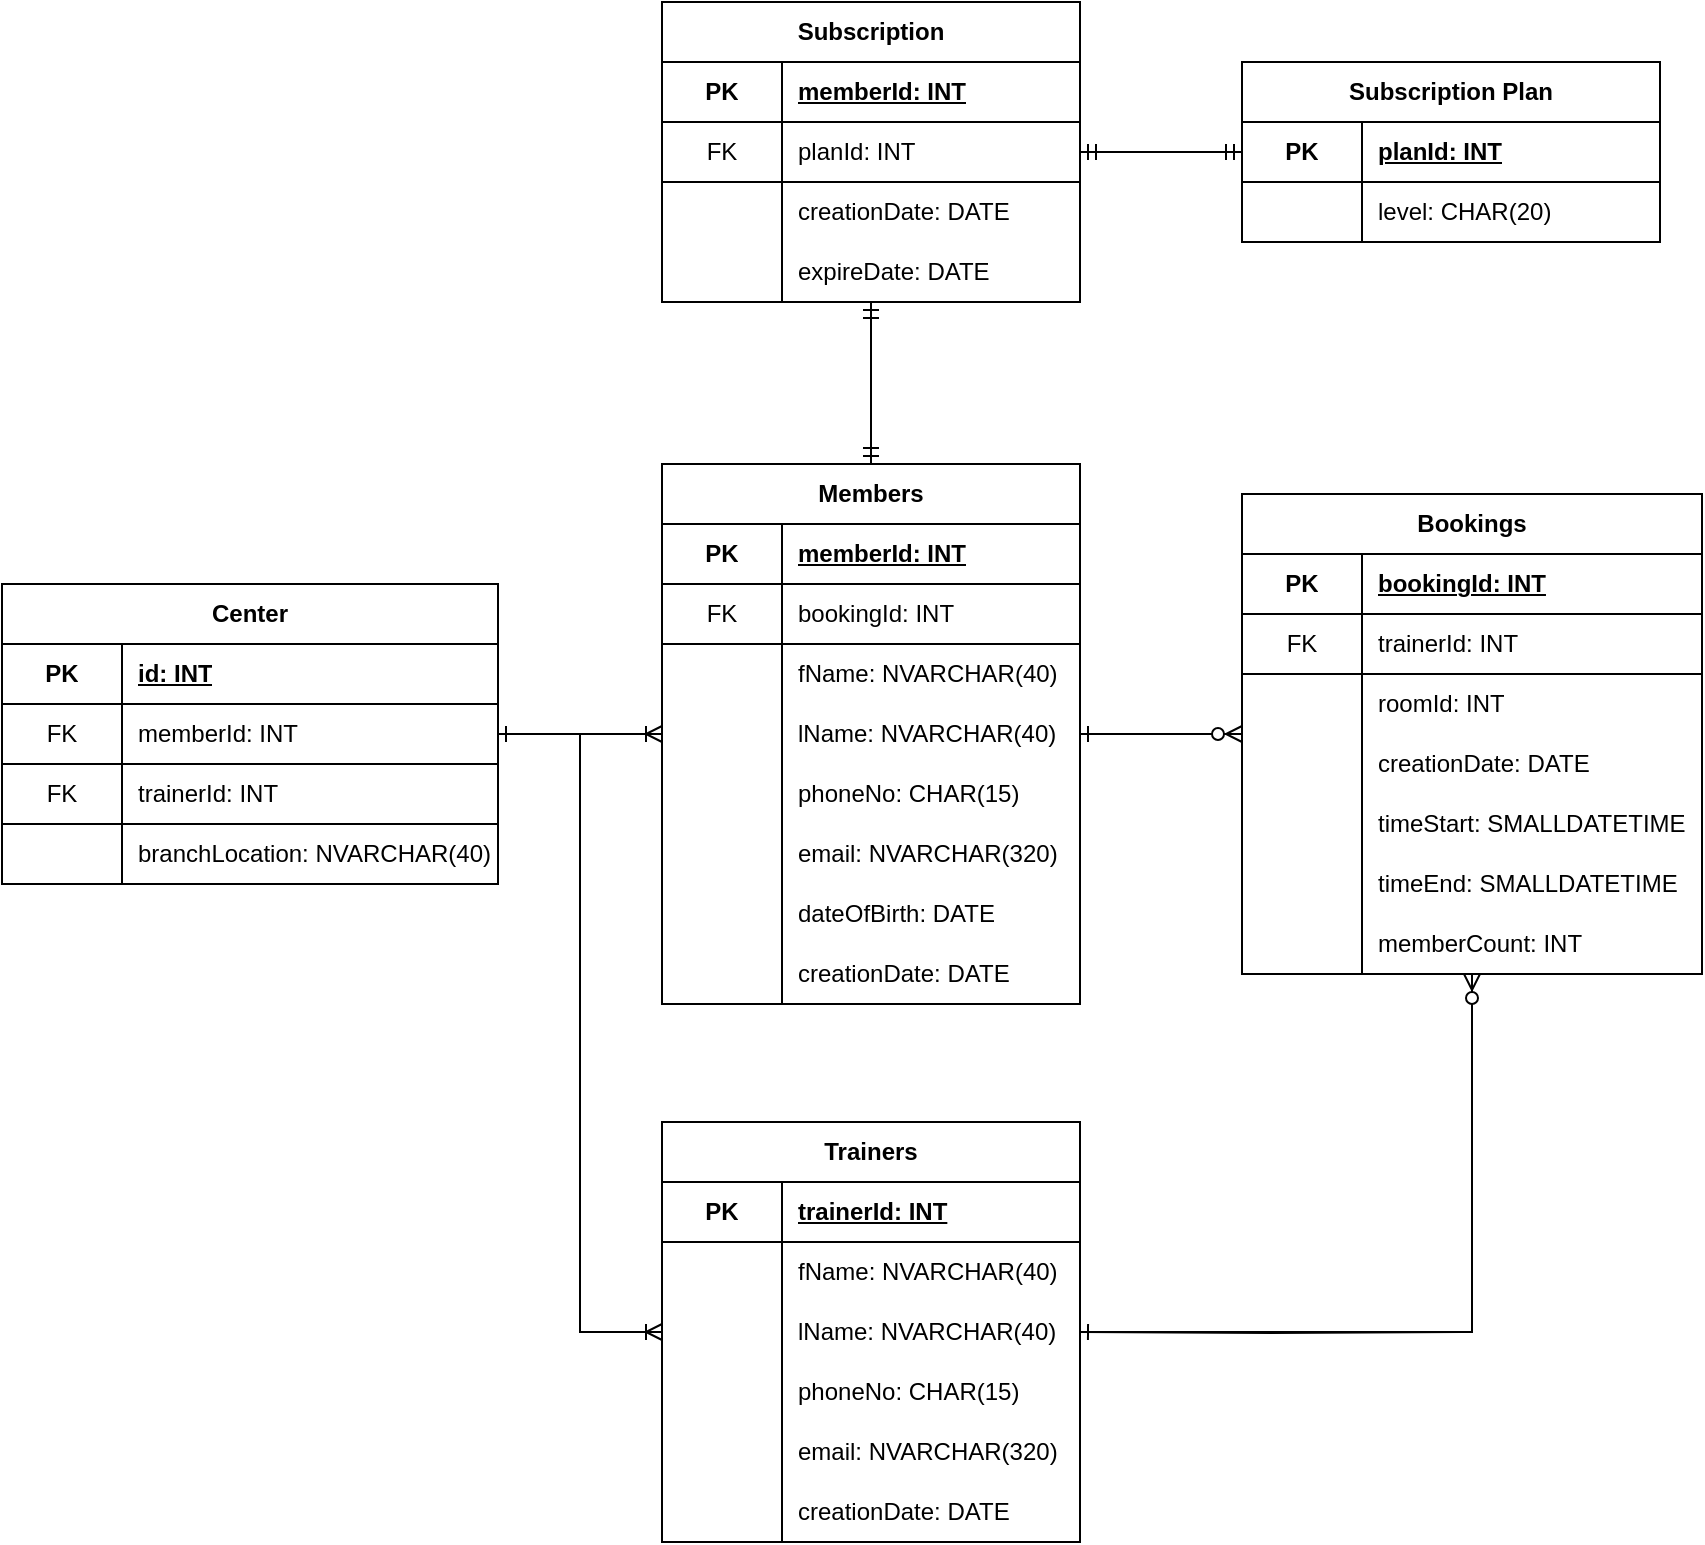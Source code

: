 <mxfile version="24.7.16">
  <diagram name="Page-1" id="cZtDnmybz4DejFGp7mq9">
    <mxGraphModel grid="1" page="1" gridSize="10" guides="1" tooltips="1" connect="1" arrows="1" fold="1" pageScale="1" pageWidth="850" pageHeight="1100" math="0" shadow="0">
      <root>
        <mxCell id="0" />
        <mxCell id="1" parent="0" />
        <mxCell id="uPj4LnARLRsIXgtUxAWc-1" value="Members" style="shape=table;startSize=30;container=1;collapsible=1;childLayout=tableLayout;fixedRows=1;rowLines=0;fontStyle=1;align=center;resizeLast=1;html=1;whiteSpace=wrap;" vertex="1" parent="1">
          <mxGeometry x="370" y="371" width="209" height="270" as="geometry" />
        </mxCell>
        <mxCell id="uPj4LnARLRsIXgtUxAWc-5" value="" style="shape=tableRow;horizontal=0;startSize=0;swimlaneHead=0;swimlaneBody=0;fillColor=none;collapsible=0;dropTarget=0;points=[[0,0.5],[1,0.5]];portConstraint=eastwest;top=0;left=0;right=0;bottom=1;html=1;" vertex="1" parent="uPj4LnARLRsIXgtUxAWc-1">
          <mxGeometry y="30" width="209" height="30" as="geometry" />
        </mxCell>
        <mxCell id="uPj4LnARLRsIXgtUxAWc-6" value="PK" style="shape=partialRectangle;connectable=0;fillColor=none;top=0;left=0;bottom=0;right=0;fontStyle=1;overflow=hidden;html=1;whiteSpace=wrap;" vertex="1" parent="uPj4LnARLRsIXgtUxAWc-5">
          <mxGeometry width="60" height="30" as="geometry">
            <mxRectangle width="60" height="30" as="alternateBounds" />
          </mxGeometry>
        </mxCell>
        <mxCell id="uPj4LnARLRsIXgtUxAWc-7" value="memberId: INT" style="shape=partialRectangle;connectable=0;fillColor=none;top=0;left=0;bottom=0;right=0;align=left;spacingLeft=6;fontStyle=5;overflow=hidden;html=1;whiteSpace=wrap;" vertex="1" parent="uPj4LnARLRsIXgtUxAWc-5">
          <mxGeometry x="60" width="149" height="30" as="geometry">
            <mxRectangle width="149" height="30" as="alternateBounds" />
          </mxGeometry>
        </mxCell>
        <mxCell id="0qfIr_ebQrdZO7ob4R2L-76" style="shape=tableRow;horizontal=0;startSize=0;swimlaneHead=0;swimlaneBody=0;fillColor=none;collapsible=0;dropTarget=0;points=[[0,0.5],[1,0.5]];portConstraint=eastwest;top=0;left=0;right=0;bottom=1;html=1;" vertex="1" parent="uPj4LnARLRsIXgtUxAWc-1">
          <mxGeometry y="60" width="209" height="30" as="geometry" />
        </mxCell>
        <mxCell id="0qfIr_ebQrdZO7ob4R2L-77" value="FK" style="shape=partialRectangle;connectable=0;fillColor=none;top=0;left=0;bottom=0;right=0;fontStyle=0;overflow=hidden;html=1;whiteSpace=wrap;" vertex="1" parent="0qfIr_ebQrdZO7ob4R2L-76">
          <mxGeometry width="60" height="30" as="geometry">
            <mxRectangle width="60" height="30" as="alternateBounds" />
          </mxGeometry>
        </mxCell>
        <mxCell id="0qfIr_ebQrdZO7ob4R2L-78" value="bookingId: INT" style="shape=partialRectangle;connectable=0;fillColor=none;top=0;left=0;bottom=0;right=0;align=left;spacingLeft=6;fontStyle=0;overflow=hidden;html=1;whiteSpace=wrap;" vertex="1" parent="0qfIr_ebQrdZO7ob4R2L-76">
          <mxGeometry x="60" width="149" height="30" as="geometry">
            <mxRectangle width="149" height="30" as="alternateBounds" />
          </mxGeometry>
        </mxCell>
        <mxCell id="uPj4LnARLRsIXgtUxAWc-8" value="" style="shape=tableRow;horizontal=0;startSize=0;swimlaneHead=0;swimlaneBody=0;fillColor=none;collapsible=0;dropTarget=0;points=[[0,0.5],[1,0.5]];portConstraint=eastwest;top=0;left=0;right=0;bottom=0;html=1;" vertex="1" parent="uPj4LnARLRsIXgtUxAWc-1">
          <mxGeometry y="90" width="209" height="30" as="geometry" />
        </mxCell>
        <mxCell id="uPj4LnARLRsIXgtUxAWc-9" value="" style="shape=partialRectangle;connectable=0;fillColor=none;top=0;left=0;bottom=0;right=0;editable=1;overflow=hidden;html=1;whiteSpace=wrap;" vertex="1" parent="uPj4LnARLRsIXgtUxAWc-8">
          <mxGeometry width="60" height="30" as="geometry">
            <mxRectangle width="60" height="30" as="alternateBounds" />
          </mxGeometry>
        </mxCell>
        <mxCell id="uPj4LnARLRsIXgtUxAWc-10" value="fName: NVARCHAR(40)" style="shape=partialRectangle;connectable=0;fillColor=none;top=0;left=0;bottom=0;right=0;align=left;spacingLeft=6;overflow=hidden;html=1;whiteSpace=wrap;" vertex="1" parent="uPj4LnARLRsIXgtUxAWc-8">
          <mxGeometry x="60" width="149" height="30" as="geometry">
            <mxRectangle width="149" height="30" as="alternateBounds" />
          </mxGeometry>
        </mxCell>
        <mxCell id="uPj4LnARLRsIXgtUxAWc-11" value="" style="shape=tableRow;horizontal=0;startSize=0;swimlaneHead=0;swimlaneBody=0;fillColor=none;collapsible=0;dropTarget=0;points=[[0,0.5],[1,0.5]];portConstraint=eastwest;top=0;left=0;right=0;bottom=0;html=1;" vertex="1" parent="uPj4LnARLRsIXgtUxAWc-1">
          <mxGeometry y="120" width="209" height="30" as="geometry" />
        </mxCell>
        <mxCell id="uPj4LnARLRsIXgtUxAWc-12" value="" style="shape=partialRectangle;connectable=0;fillColor=none;top=0;left=0;bottom=0;right=0;editable=1;overflow=hidden;html=1;whiteSpace=wrap;" vertex="1" parent="uPj4LnARLRsIXgtUxAWc-11">
          <mxGeometry width="60" height="30" as="geometry">
            <mxRectangle width="60" height="30" as="alternateBounds" />
          </mxGeometry>
        </mxCell>
        <mxCell id="uPj4LnARLRsIXgtUxAWc-13" value="lName: NVARCHAR(40)" style="shape=partialRectangle;connectable=0;fillColor=none;top=0;left=0;bottom=0;right=0;align=left;spacingLeft=6;overflow=hidden;html=1;whiteSpace=wrap;" vertex="1" parent="uPj4LnARLRsIXgtUxAWc-11">
          <mxGeometry x="60" width="149" height="30" as="geometry">
            <mxRectangle width="149" height="30" as="alternateBounds" />
          </mxGeometry>
        </mxCell>
        <mxCell id="uPj4LnARLRsIXgtUxAWc-23" style="shape=tableRow;horizontal=0;startSize=0;swimlaneHead=0;swimlaneBody=0;fillColor=none;collapsible=0;dropTarget=0;points=[[0,0.5],[1,0.5]];portConstraint=eastwest;top=0;left=0;right=0;bottom=0;html=1;" vertex="1" parent="uPj4LnARLRsIXgtUxAWc-1">
          <mxGeometry y="150" width="209" height="30" as="geometry" />
        </mxCell>
        <mxCell id="uPj4LnARLRsIXgtUxAWc-24" style="shape=partialRectangle;connectable=0;fillColor=none;top=0;left=0;bottom=0;right=0;editable=1;overflow=hidden;html=1;whiteSpace=wrap;" vertex="1" parent="uPj4LnARLRsIXgtUxAWc-23">
          <mxGeometry width="60" height="30" as="geometry">
            <mxRectangle width="60" height="30" as="alternateBounds" />
          </mxGeometry>
        </mxCell>
        <mxCell id="uPj4LnARLRsIXgtUxAWc-25" value="phoneNo: CHAR(15)" style="shape=partialRectangle;connectable=0;fillColor=none;top=0;left=0;bottom=0;right=0;align=left;spacingLeft=6;overflow=hidden;html=1;whiteSpace=wrap;" vertex="1" parent="uPj4LnARLRsIXgtUxAWc-23">
          <mxGeometry x="60" width="149" height="30" as="geometry">
            <mxRectangle width="149" height="30" as="alternateBounds" />
          </mxGeometry>
        </mxCell>
        <mxCell id="uPj4LnARLRsIXgtUxAWc-20" style="shape=tableRow;horizontal=0;startSize=0;swimlaneHead=0;swimlaneBody=0;fillColor=none;collapsible=0;dropTarget=0;points=[[0,0.5],[1,0.5]];portConstraint=eastwest;top=0;left=0;right=0;bottom=0;html=1;" vertex="1" parent="uPj4LnARLRsIXgtUxAWc-1">
          <mxGeometry y="180" width="209" height="30" as="geometry" />
        </mxCell>
        <mxCell id="uPj4LnARLRsIXgtUxAWc-21" style="shape=partialRectangle;connectable=0;fillColor=none;top=0;left=0;bottom=0;right=0;editable=1;overflow=hidden;html=1;whiteSpace=wrap;" vertex="1" parent="uPj4LnARLRsIXgtUxAWc-20">
          <mxGeometry width="60" height="30" as="geometry">
            <mxRectangle width="60" height="30" as="alternateBounds" />
          </mxGeometry>
        </mxCell>
        <mxCell id="uPj4LnARLRsIXgtUxAWc-22" value="email: NVARCHAR(320)" style="shape=partialRectangle;connectable=0;fillColor=none;top=0;left=0;bottom=0;right=0;align=left;spacingLeft=6;overflow=hidden;html=1;whiteSpace=wrap;" vertex="1" parent="uPj4LnARLRsIXgtUxAWc-20">
          <mxGeometry x="60" width="149" height="30" as="geometry">
            <mxRectangle width="149" height="30" as="alternateBounds" />
          </mxGeometry>
        </mxCell>
        <mxCell id="uPj4LnARLRsIXgtUxAWc-17" style="shape=tableRow;horizontal=0;startSize=0;swimlaneHead=0;swimlaneBody=0;fillColor=none;collapsible=0;dropTarget=0;points=[[0,0.5],[1,0.5]];portConstraint=eastwest;top=0;left=0;right=0;bottom=0;html=1;" vertex="1" parent="uPj4LnARLRsIXgtUxAWc-1">
          <mxGeometry y="210" width="209" height="30" as="geometry" />
        </mxCell>
        <mxCell id="uPj4LnARLRsIXgtUxAWc-18" style="shape=partialRectangle;connectable=0;fillColor=none;top=0;left=0;bottom=0;right=0;editable=1;overflow=hidden;html=1;whiteSpace=wrap;" vertex="1" parent="uPj4LnARLRsIXgtUxAWc-17">
          <mxGeometry width="60" height="30" as="geometry">
            <mxRectangle width="60" height="30" as="alternateBounds" />
          </mxGeometry>
        </mxCell>
        <mxCell id="uPj4LnARLRsIXgtUxAWc-19" value="dateOfBirth: DATE" style="shape=partialRectangle;connectable=0;fillColor=none;top=0;left=0;bottom=0;right=0;align=left;spacingLeft=6;overflow=hidden;html=1;whiteSpace=wrap;" vertex="1" parent="uPj4LnARLRsIXgtUxAWc-17">
          <mxGeometry x="60" width="149" height="30" as="geometry">
            <mxRectangle width="149" height="30" as="alternateBounds" />
          </mxGeometry>
        </mxCell>
        <mxCell id="uPj4LnARLRsIXgtUxAWc-14" style="shape=tableRow;horizontal=0;startSize=0;swimlaneHead=0;swimlaneBody=0;fillColor=none;collapsible=0;dropTarget=0;points=[[0,0.5],[1,0.5]];portConstraint=eastwest;top=0;left=0;right=0;bottom=0;html=1;" vertex="1" parent="uPj4LnARLRsIXgtUxAWc-1">
          <mxGeometry y="240" width="209" height="30" as="geometry" />
        </mxCell>
        <mxCell id="uPj4LnARLRsIXgtUxAWc-15" style="shape=partialRectangle;connectable=0;fillColor=none;top=0;left=0;bottom=0;right=0;editable=1;overflow=hidden;html=1;whiteSpace=wrap;" vertex="1" parent="uPj4LnARLRsIXgtUxAWc-14">
          <mxGeometry width="60" height="30" as="geometry">
            <mxRectangle width="60" height="30" as="alternateBounds" />
          </mxGeometry>
        </mxCell>
        <mxCell id="uPj4LnARLRsIXgtUxAWc-16" value="creationDate: DATE" style="shape=partialRectangle;connectable=0;fillColor=none;top=0;left=0;bottom=0;right=0;align=left;spacingLeft=6;overflow=hidden;html=1;whiteSpace=wrap;" vertex="1" parent="uPj4LnARLRsIXgtUxAWc-14">
          <mxGeometry x="60" width="149" height="30" as="geometry">
            <mxRectangle width="149" height="30" as="alternateBounds" />
          </mxGeometry>
        </mxCell>
        <mxCell id="uPj4LnARLRsIXgtUxAWc-26" value="Center" style="shape=table;startSize=30;container=1;collapsible=1;childLayout=tableLayout;fixedRows=1;rowLines=0;fontStyle=1;align=center;resizeLast=1;html=1;whiteSpace=wrap;" vertex="1" parent="1">
          <mxGeometry x="40" y="431" width="248" height="150" as="geometry" />
        </mxCell>
        <mxCell id="uPj4LnARLRsIXgtUxAWc-27" value="" style="shape=tableRow;horizontal=0;startSize=0;swimlaneHead=0;swimlaneBody=0;fillColor=none;collapsible=0;dropTarget=0;points=[[0,0.5],[1,0.5]];portConstraint=eastwest;top=0;left=0;right=0;bottom=1;html=1;" vertex="1" parent="uPj4LnARLRsIXgtUxAWc-26">
          <mxGeometry y="30" width="248" height="30" as="geometry" />
        </mxCell>
        <mxCell id="uPj4LnARLRsIXgtUxAWc-28" value="PK" style="shape=partialRectangle;connectable=0;fillColor=none;top=0;left=0;bottom=0;right=0;fontStyle=1;overflow=hidden;html=1;whiteSpace=wrap;" vertex="1" parent="uPj4LnARLRsIXgtUxAWc-27">
          <mxGeometry width="60" height="30" as="geometry">
            <mxRectangle width="60" height="30" as="alternateBounds" />
          </mxGeometry>
        </mxCell>
        <mxCell id="uPj4LnARLRsIXgtUxAWc-29" value="id: INT" style="shape=partialRectangle;connectable=0;fillColor=none;top=0;left=0;bottom=0;right=0;align=left;spacingLeft=6;fontStyle=5;overflow=hidden;html=1;whiteSpace=wrap;" vertex="1" parent="uPj4LnARLRsIXgtUxAWc-27">
          <mxGeometry x="60" width="188" height="30" as="geometry">
            <mxRectangle width="188" height="30" as="alternateBounds" />
          </mxGeometry>
        </mxCell>
        <mxCell id="0qfIr_ebQrdZO7ob4R2L-73" style="shape=tableRow;horizontal=0;startSize=0;swimlaneHead=0;swimlaneBody=0;fillColor=none;collapsible=0;dropTarget=0;points=[[0,0.5],[1,0.5]];portConstraint=eastwest;top=0;left=0;right=0;bottom=1;html=1;" vertex="1" parent="uPj4LnARLRsIXgtUxAWc-26">
          <mxGeometry y="60" width="248" height="30" as="geometry" />
        </mxCell>
        <mxCell id="0qfIr_ebQrdZO7ob4R2L-74" value="FK" style="shape=partialRectangle;connectable=0;fillColor=none;top=0;left=0;bottom=0;right=0;fontStyle=0;overflow=hidden;html=1;whiteSpace=wrap;" vertex="1" parent="0qfIr_ebQrdZO7ob4R2L-73">
          <mxGeometry width="60" height="30" as="geometry">
            <mxRectangle width="60" height="30" as="alternateBounds" />
          </mxGeometry>
        </mxCell>
        <mxCell id="0qfIr_ebQrdZO7ob4R2L-75" value="memberId: INT" style="shape=partialRectangle;connectable=0;fillColor=none;top=0;left=0;bottom=0;right=0;align=left;spacingLeft=6;fontStyle=0;overflow=hidden;html=1;whiteSpace=wrap;" vertex="1" parent="0qfIr_ebQrdZO7ob4R2L-73">
          <mxGeometry x="60" width="188" height="30" as="geometry">
            <mxRectangle width="188" height="30" as="alternateBounds" />
          </mxGeometry>
        </mxCell>
        <mxCell id="0qfIr_ebQrdZO7ob4R2L-105" style="shape=tableRow;horizontal=0;startSize=0;swimlaneHead=0;swimlaneBody=0;fillColor=none;collapsible=0;dropTarget=0;points=[[0,0.5],[1,0.5]];portConstraint=eastwest;top=0;left=0;right=0;bottom=1;html=1;" vertex="1" parent="uPj4LnARLRsIXgtUxAWc-26">
          <mxGeometry y="90" width="248" height="30" as="geometry" />
        </mxCell>
        <mxCell id="0qfIr_ebQrdZO7ob4R2L-106" value="FK" style="shape=partialRectangle;connectable=0;fillColor=none;top=0;left=0;bottom=0;right=0;fontStyle=0;overflow=hidden;html=1;whiteSpace=wrap;" vertex="1" parent="0qfIr_ebQrdZO7ob4R2L-105">
          <mxGeometry width="60" height="30" as="geometry">
            <mxRectangle width="60" height="30" as="alternateBounds" />
          </mxGeometry>
        </mxCell>
        <mxCell id="0qfIr_ebQrdZO7ob4R2L-107" value="trainerId: INT" style="shape=partialRectangle;connectable=0;fillColor=none;top=0;left=0;bottom=0;right=0;align=left;spacingLeft=6;fontStyle=0;overflow=hidden;html=1;whiteSpace=wrap;" vertex="1" parent="0qfIr_ebQrdZO7ob4R2L-105">
          <mxGeometry x="60" width="188" height="30" as="geometry">
            <mxRectangle width="188" height="30" as="alternateBounds" />
          </mxGeometry>
        </mxCell>
        <mxCell id="uPj4LnARLRsIXgtUxAWc-36" style="shape=tableRow;horizontal=0;startSize=0;swimlaneHead=0;swimlaneBody=0;fillColor=none;collapsible=0;dropTarget=0;points=[[0,0.5],[1,0.5]];portConstraint=eastwest;top=0;left=0;right=0;bottom=0;html=1;" vertex="1" parent="uPj4LnARLRsIXgtUxAWc-26">
          <mxGeometry y="120" width="248" height="30" as="geometry" />
        </mxCell>
        <mxCell id="uPj4LnARLRsIXgtUxAWc-37" style="shape=partialRectangle;connectable=0;fillColor=none;top=0;left=0;bottom=0;right=0;editable=1;overflow=hidden;html=1;whiteSpace=wrap;" vertex="1" parent="uPj4LnARLRsIXgtUxAWc-36">
          <mxGeometry width="60" height="30" as="geometry">
            <mxRectangle width="60" height="30" as="alternateBounds" />
          </mxGeometry>
        </mxCell>
        <mxCell id="uPj4LnARLRsIXgtUxAWc-38" value="branchLocation: NVARCHAR(40)" style="shape=partialRectangle;connectable=0;fillColor=none;top=0;left=0;bottom=0;right=0;align=left;spacingLeft=6;overflow=hidden;html=1;whiteSpace=wrap;" vertex="1" parent="uPj4LnARLRsIXgtUxAWc-36">
          <mxGeometry x="60" width="188" height="30" as="geometry">
            <mxRectangle width="188" height="30" as="alternateBounds" />
          </mxGeometry>
        </mxCell>
        <mxCell id="0qfIr_ebQrdZO7ob4R2L-1" value="Bookings" style="shape=table;startSize=30;container=1;collapsible=1;childLayout=tableLayout;fixedRows=1;rowLines=0;fontStyle=1;align=center;resizeLast=1;html=1;whiteSpace=wrap;" vertex="1" parent="1">
          <mxGeometry x="660" y="386" width="230" height="240" as="geometry" />
        </mxCell>
        <mxCell id="0qfIr_ebQrdZO7ob4R2L-2" value="" style="shape=tableRow;horizontal=0;startSize=0;swimlaneHead=0;swimlaneBody=0;fillColor=none;collapsible=0;dropTarget=0;points=[[0,0.5],[1,0.5]];portConstraint=eastwest;top=0;left=0;right=0;bottom=1;html=1;" vertex="1" parent="0qfIr_ebQrdZO7ob4R2L-1">
          <mxGeometry y="30" width="230" height="30" as="geometry" />
        </mxCell>
        <mxCell id="0qfIr_ebQrdZO7ob4R2L-3" value="PK" style="shape=partialRectangle;connectable=0;fillColor=none;top=0;left=0;bottom=0;right=0;fontStyle=1;overflow=hidden;html=1;whiteSpace=wrap;" vertex="1" parent="0qfIr_ebQrdZO7ob4R2L-2">
          <mxGeometry width="60" height="30" as="geometry">
            <mxRectangle width="60" height="30" as="alternateBounds" />
          </mxGeometry>
        </mxCell>
        <mxCell id="0qfIr_ebQrdZO7ob4R2L-4" value="bookingId: INT" style="shape=partialRectangle;connectable=0;fillColor=none;top=0;left=0;bottom=0;right=0;align=left;spacingLeft=6;fontStyle=5;overflow=hidden;html=1;whiteSpace=wrap;" vertex="1" parent="0qfIr_ebQrdZO7ob4R2L-2">
          <mxGeometry x="60" width="170" height="30" as="geometry">
            <mxRectangle width="170" height="30" as="alternateBounds" />
          </mxGeometry>
        </mxCell>
        <mxCell id="0qfIr_ebQrdZO7ob4R2L-112" style="shape=tableRow;horizontal=0;startSize=0;swimlaneHead=0;swimlaneBody=0;fillColor=none;collapsible=0;dropTarget=0;points=[[0,0.5],[1,0.5]];portConstraint=eastwest;top=0;left=0;right=0;bottom=1;html=1;" vertex="1" parent="0qfIr_ebQrdZO7ob4R2L-1">
          <mxGeometry y="60" width="230" height="30" as="geometry" />
        </mxCell>
        <mxCell id="0qfIr_ebQrdZO7ob4R2L-113" value="FK" style="shape=partialRectangle;connectable=0;fillColor=none;top=0;left=0;bottom=0;right=0;fontStyle=0;overflow=hidden;html=1;whiteSpace=wrap;" vertex="1" parent="0qfIr_ebQrdZO7ob4R2L-112">
          <mxGeometry width="60" height="30" as="geometry">
            <mxRectangle width="60" height="30" as="alternateBounds" />
          </mxGeometry>
        </mxCell>
        <mxCell id="0qfIr_ebQrdZO7ob4R2L-114" value="trainerId: INT" style="shape=partialRectangle;connectable=0;fillColor=none;top=0;left=0;bottom=0;right=0;align=left;spacingLeft=6;fontStyle=0;overflow=hidden;html=1;whiteSpace=wrap;" vertex="1" parent="0qfIr_ebQrdZO7ob4R2L-112">
          <mxGeometry x="60" width="170" height="30" as="geometry">
            <mxRectangle width="170" height="30" as="alternateBounds" />
          </mxGeometry>
        </mxCell>
        <mxCell id="0qfIr_ebQrdZO7ob4R2L-8" value="" style="shape=tableRow;horizontal=0;startSize=0;swimlaneHead=0;swimlaneBody=0;fillColor=none;collapsible=0;dropTarget=0;points=[[0,0.5],[1,0.5]];portConstraint=eastwest;top=0;left=0;right=0;bottom=0;html=1;" vertex="1" parent="0qfIr_ebQrdZO7ob4R2L-1">
          <mxGeometry y="90" width="230" height="30" as="geometry" />
        </mxCell>
        <mxCell id="0qfIr_ebQrdZO7ob4R2L-9" value="" style="shape=partialRectangle;connectable=0;fillColor=none;top=0;left=0;bottom=0;right=0;editable=1;overflow=hidden;html=1;whiteSpace=wrap;" vertex="1" parent="0qfIr_ebQrdZO7ob4R2L-8">
          <mxGeometry width="60" height="30" as="geometry">
            <mxRectangle width="60" height="30" as="alternateBounds" />
          </mxGeometry>
        </mxCell>
        <mxCell id="0qfIr_ebQrdZO7ob4R2L-10" value="roomId: INT" style="shape=partialRectangle;connectable=0;fillColor=none;top=0;left=0;bottom=0;right=0;align=left;spacingLeft=6;overflow=hidden;html=1;whiteSpace=wrap;" vertex="1" parent="0qfIr_ebQrdZO7ob4R2L-8">
          <mxGeometry x="60" width="170" height="30" as="geometry">
            <mxRectangle width="170" height="30" as="alternateBounds" />
          </mxGeometry>
        </mxCell>
        <mxCell id="0qfIr_ebQrdZO7ob4R2L-11" style="shape=tableRow;horizontal=0;startSize=0;swimlaneHead=0;swimlaneBody=0;fillColor=none;collapsible=0;dropTarget=0;points=[[0,0.5],[1,0.5]];portConstraint=eastwest;top=0;left=0;right=0;bottom=0;html=1;" vertex="1" parent="0qfIr_ebQrdZO7ob4R2L-1">
          <mxGeometry y="120" width="230" height="30" as="geometry" />
        </mxCell>
        <mxCell id="0qfIr_ebQrdZO7ob4R2L-12" style="shape=partialRectangle;connectable=0;fillColor=none;top=0;left=0;bottom=0;right=0;editable=1;overflow=hidden;html=1;whiteSpace=wrap;" vertex="1" parent="0qfIr_ebQrdZO7ob4R2L-11">
          <mxGeometry width="60" height="30" as="geometry">
            <mxRectangle width="60" height="30" as="alternateBounds" />
          </mxGeometry>
        </mxCell>
        <mxCell id="0qfIr_ebQrdZO7ob4R2L-13" value="creationDate: DATE" style="shape=partialRectangle;connectable=0;fillColor=none;top=0;left=0;bottom=0;right=0;align=left;spacingLeft=6;overflow=hidden;html=1;whiteSpace=wrap;" vertex="1" parent="0qfIr_ebQrdZO7ob4R2L-11">
          <mxGeometry x="60" width="170" height="30" as="geometry">
            <mxRectangle width="170" height="30" as="alternateBounds" />
          </mxGeometry>
        </mxCell>
        <mxCell id="0qfIr_ebQrdZO7ob4R2L-14" style="shape=tableRow;horizontal=0;startSize=0;swimlaneHead=0;swimlaneBody=0;fillColor=none;collapsible=0;dropTarget=0;points=[[0,0.5],[1,0.5]];portConstraint=eastwest;top=0;left=0;right=0;bottom=0;html=1;" vertex="1" parent="0qfIr_ebQrdZO7ob4R2L-1">
          <mxGeometry y="150" width="230" height="30" as="geometry" />
        </mxCell>
        <mxCell id="0qfIr_ebQrdZO7ob4R2L-15" style="shape=partialRectangle;connectable=0;fillColor=none;top=0;left=0;bottom=0;right=0;editable=1;overflow=hidden;html=1;whiteSpace=wrap;" vertex="1" parent="0qfIr_ebQrdZO7ob4R2L-14">
          <mxGeometry width="60" height="30" as="geometry">
            <mxRectangle width="60" height="30" as="alternateBounds" />
          </mxGeometry>
        </mxCell>
        <mxCell id="0qfIr_ebQrdZO7ob4R2L-16" value="timeStart: SMALLDATETIME" style="shape=partialRectangle;connectable=0;fillColor=none;top=0;left=0;bottom=0;right=0;align=left;spacingLeft=6;overflow=hidden;html=1;whiteSpace=wrap;" vertex="1" parent="0qfIr_ebQrdZO7ob4R2L-14">
          <mxGeometry x="60" width="170" height="30" as="geometry">
            <mxRectangle width="170" height="30" as="alternateBounds" />
          </mxGeometry>
        </mxCell>
        <mxCell id="0qfIr_ebQrdZO7ob4R2L-17" style="shape=tableRow;horizontal=0;startSize=0;swimlaneHead=0;swimlaneBody=0;fillColor=none;collapsible=0;dropTarget=0;points=[[0,0.5],[1,0.5]];portConstraint=eastwest;top=0;left=0;right=0;bottom=0;html=1;" vertex="1" parent="0qfIr_ebQrdZO7ob4R2L-1">
          <mxGeometry y="180" width="230" height="30" as="geometry" />
        </mxCell>
        <mxCell id="0qfIr_ebQrdZO7ob4R2L-18" style="shape=partialRectangle;connectable=0;fillColor=none;top=0;left=0;bottom=0;right=0;editable=1;overflow=hidden;html=1;whiteSpace=wrap;" vertex="1" parent="0qfIr_ebQrdZO7ob4R2L-17">
          <mxGeometry width="60" height="30" as="geometry">
            <mxRectangle width="60" height="30" as="alternateBounds" />
          </mxGeometry>
        </mxCell>
        <mxCell id="0qfIr_ebQrdZO7ob4R2L-19" value="timeEnd: SMALLDATETIME" style="shape=partialRectangle;connectable=0;fillColor=none;top=0;left=0;bottom=0;right=0;align=left;spacingLeft=6;overflow=hidden;html=1;whiteSpace=wrap;" vertex="1" parent="0qfIr_ebQrdZO7ob4R2L-17">
          <mxGeometry x="60" width="170" height="30" as="geometry">
            <mxRectangle width="170" height="30" as="alternateBounds" />
          </mxGeometry>
        </mxCell>
        <mxCell id="0qfIr_ebQrdZO7ob4R2L-20" style="shape=tableRow;horizontal=0;startSize=0;swimlaneHead=0;swimlaneBody=0;fillColor=none;collapsible=0;dropTarget=0;points=[[0,0.5],[1,0.5]];portConstraint=eastwest;top=0;left=0;right=0;bottom=0;html=1;" vertex="1" parent="0qfIr_ebQrdZO7ob4R2L-1">
          <mxGeometry y="210" width="230" height="30" as="geometry" />
        </mxCell>
        <mxCell id="0qfIr_ebQrdZO7ob4R2L-21" style="shape=partialRectangle;connectable=0;fillColor=none;top=0;left=0;bottom=0;right=0;editable=1;overflow=hidden;html=1;whiteSpace=wrap;" vertex="1" parent="0qfIr_ebQrdZO7ob4R2L-20">
          <mxGeometry width="60" height="30" as="geometry">
            <mxRectangle width="60" height="30" as="alternateBounds" />
          </mxGeometry>
        </mxCell>
        <mxCell id="0qfIr_ebQrdZO7ob4R2L-22" value="memberCount: INT" style="shape=partialRectangle;connectable=0;fillColor=none;top=0;left=0;bottom=0;right=0;align=left;spacingLeft=6;overflow=hidden;html=1;whiteSpace=wrap;" vertex="1" parent="0qfIr_ebQrdZO7ob4R2L-20">
          <mxGeometry x="60" width="170" height="30" as="geometry">
            <mxRectangle width="170" height="30" as="alternateBounds" />
          </mxGeometry>
        </mxCell>
        <mxCell id="0qfIr_ebQrdZO7ob4R2L-24" value="" style="edgeStyle=entityRelationEdgeStyle;fontSize=12;html=1;endArrow=ERone;endFill=1;rounded=0;" edge="1" parent="1" source="0qfIr_ebQrdZO7ob4R2L-1" target="uPj4LnARLRsIXgtUxAWc-1">
          <mxGeometry width="100" height="100" relative="1" as="geometry">
            <mxPoint x="380" y="620" as="sourcePoint" />
            <mxPoint x="300" y="650" as="targetPoint" />
          </mxGeometry>
        </mxCell>
        <mxCell id="0qfIr_ebQrdZO7ob4R2L-25" value="" style="edgeStyle=entityRelationEdgeStyle;fontSize=12;html=1;endArrow=ERzeroToMany;endFill=1;rounded=0;" edge="1" parent="1" source="uPj4LnARLRsIXgtUxAWc-1" target="0qfIr_ebQrdZO7ob4R2L-1">
          <mxGeometry width="100" height="100" relative="1" as="geometry">
            <mxPoint x="380" y="620" as="sourcePoint" />
            <mxPoint x="480" y="520" as="targetPoint" />
          </mxGeometry>
        </mxCell>
        <mxCell id="0qfIr_ebQrdZO7ob4R2L-26" value="" style="edgeStyle=entityRelationEdgeStyle;fontSize=12;html=1;endArrow=ERoneToMany;rounded=0;" edge="1" parent="1" source="uPj4LnARLRsIXgtUxAWc-26" target="uPj4LnARLRsIXgtUxAWc-1">
          <mxGeometry width="100" height="100" relative="1" as="geometry">
            <mxPoint x="190" y="700" as="sourcePoint" />
            <mxPoint x="290" y="600" as="targetPoint" />
          </mxGeometry>
        </mxCell>
        <mxCell id="0qfIr_ebQrdZO7ob4R2L-27" value="" style="edgeStyle=entityRelationEdgeStyle;fontSize=12;html=1;endArrow=ERone;endFill=1;rounded=0;" edge="1" parent="1" source="uPj4LnARLRsIXgtUxAWc-1" target="uPj4LnARLRsIXgtUxAWc-26">
          <mxGeometry width="100" height="100" relative="1" as="geometry">
            <mxPoint x="240" y="750" as="sourcePoint" />
            <mxPoint x="340" y="650" as="targetPoint" />
          </mxGeometry>
        </mxCell>
        <mxCell id="0qfIr_ebQrdZO7ob4R2L-28" value="Subscription" style="shape=table;startSize=30;container=1;collapsible=1;childLayout=tableLayout;fixedRows=1;rowLines=0;fontStyle=1;align=center;resizeLast=1;html=1;whiteSpace=wrap;" vertex="1" parent="1">
          <mxGeometry x="370" y="140" width="209" height="150" as="geometry" />
        </mxCell>
        <mxCell id="0qfIr_ebQrdZO7ob4R2L-29" value="" style="shape=tableRow;horizontal=0;startSize=0;swimlaneHead=0;swimlaneBody=0;fillColor=none;collapsible=0;dropTarget=0;points=[[0,0.5],[1,0.5]];portConstraint=eastwest;top=0;left=0;right=0;bottom=1;html=1;" vertex="1" parent="0qfIr_ebQrdZO7ob4R2L-28">
          <mxGeometry y="30" width="209" height="30" as="geometry" />
        </mxCell>
        <mxCell id="0qfIr_ebQrdZO7ob4R2L-30" value="PK" style="shape=partialRectangle;connectable=0;fillColor=none;top=0;left=0;bottom=0;right=0;fontStyle=1;overflow=hidden;html=1;whiteSpace=wrap;" vertex="1" parent="0qfIr_ebQrdZO7ob4R2L-29">
          <mxGeometry width="60" height="30" as="geometry">
            <mxRectangle width="60" height="30" as="alternateBounds" />
          </mxGeometry>
        </mxCell>
        <mxCell id="0qfIr_ebQrdZO7ob4R2L-31" value="memberId: INT" style="shape=partialRectangle;connectable=0;fillColor=none;top=0;left=0;bottom=0;right=0;align=left;spacingLeft=6;fontStyle=5;overflow=hidden;html=1;whiteSpace=wrap;" vertex="1" parent="0qfIr_ebQrdZO7ob4R2L-29">
          <mxGeometry x="60" width="149" height="30" as="geometry">
            <mxRectangle width="149" height="30" as="alternateBounds" />
          </mxGeometry>
        </mxCell>
        <mxCell id="0qfIr_ebQrdZO7ob4R2L-69" style="shape=tableRow;horizontal=0;startSize=0;swimlaneHead=0;swimlaneBody=0;fillColor=none;collapsible=0;dropTarget=0;points=[[0,0.5],[1,0.5]];portConstraint=eastwest;top=0;left=0;right=0;bottom=1;html=1;" vertex="1" parent="0qfIr_ebQrdZO7ob4R2L-28">
          <mxGeometry y="60" width="209" height="30" as="geometry" />
        </mxCell>
        <mxCell id="0qfIr_ebQrdZO7ob4R2L-70" value="FK" style="shape=partialRectangle;connectable=0;fillColor=none;top=0;left=0;bottom=0;right=0;fontStyle=0;overflow=hidden;html=1;whiteSpace=wrap;" vertex="1" parent="0qfIr_ebQrdZO7ob4R2L-69">
          <mxGeometry width="60" height="30" as="geometry">
            <mxRectangle width="60" height="30" as="alternateBounds" />
          </mxGeometry>
        </mxCell>
        <mxCell id="0qfIr_ebQrdZO7ob4R2L-71" value="planId: INT" style="shape=partialRectangle;connectable=0;fillColor=none;top=0;left=0;bottom=0;right=0;align=left;spacingLeft=6;fontStyle=0;overflow=hidden;html=1;whiteSpace=wrap;" vertex="1" parent="0qfIr_ebQrdZO7ob4R2L-69">
          <mxGeometry x="60" width="149" height="30" as="geometry">
            <mxRectangle width="149" height="30" as="alternateBounds" />
          </mxGeometry>
        </mxCell>
        <mxCell id="0qfIr_ebQrdZO7ob4R2L-35" value="" style="shape=tableRow;horizontal=0;startSize=0;swimlaneHead=0;swimlaneBody=0;fillColor=none;collapsible=0;dropTarget=0;points=[[0,0.5],[1,0.5]];portConstraint=eastwest;top=0;left=0;right=0;bottom=0;html=1;" vertex="1" parent="0qfIr_ebQrdZO7ob4R2L-28">
          <mxGeometry y="90" width="209" height="30" as="geometry" />
        </mxCell>
        <mxCell id="0qfIr_ebQrdZO7ob4R2L-36" value="" style="shape=partialRectangle;connectable=0;fillColor=none;top=0;left=0;bottom=0;right=0;editable=1;overflow=hidden;html=1;whiteSpace=wrap;" vertex="1" parent="0qfIr_ebQrdZO7ob4R2L-35">
          <mxGeometry width="60" height="30" as="geometry">
            <mxRectangle width="60" height="30" as="alternateBounds" />
          </mxGeometry>
        </mxCell>
        <mxCell id="0qfIr_ebQrdZO7ob4R2L-37" value="creationDate: DATE" style="shape=partialRectangle;connectable=0;fillColor=none;top=0;left=0;bottom=0;right=0;align=left;spacingLeft=6;overflow=hidden;html=1;whiteSpace=wrap;" vertex="1" parent="0qfIr_ebQrdZO7ob4R2L-35">
          <mxGeometry x="60" width="149" height="30" as="geometry">
            <mxRectangle width="149" height="30" as="alternateBounds" />
          </mxGeometry>
        </mxCell>
        <mxCell id="0qfIr_ebQrdZO7ob4R2L-38" style="shape=tableRow;horizontal=0;startSize=0;swimlaneHead=0;swimlaneBody=0;fillColor=none;collapsible=0;dropTarget=0;points=[[0,0.5],[1,0.5]];portConstraint=eastwest;top=0;left=0;right=0;bottom=0;html=1;" vertex="1" parent="0qfIr_ebQrdZO7ob4R2L-28">
          <mxGeometry y="120" width="209" height="30" as="geometry" />
        </mxCell>
        <mxCell id="0qfIr_ebQrdZO7ob4R2L-39" style="shape=partialRectangle;connectable=0;fillColor=none;top=0;left=0;bottom=0;right=0;editable=1;overflow=hidden;html=1;whiteSpace=wrap;" vertex="1" parent="0qfIr_ebQrdZO7ob4R2L-38">
          <mxGeometry width="60" height="30" as="geometry">
            <mxRectangle width="60" height="30" as="alternateBounds" />
          </mxGeometry>
        </mxCell>
        <mxCell id="0qfIr_ebQrdZO7ob4R2L-40" value="expireDate: DATE" style="shape=partialRectangle;connectable=0;fillColor=none;top=0;left=0;bottom=0;right=0;align=left;spacingLeft=6;overflow=hidden;html=1;whiteSpace=wrap;" vertex="1" parent="0qfIr_ebQrdZO7ob4R2L-38">
          <mxGeometry x="60" width="149" height="30" as="geometry">
            <mxRectangle width="149" height="30" as="alternateBounds" />
          </mxGeometry>
        </mxCell>
        <mxCell id="0qfIr_ebQrdZO7ob4R2L-51" value="" style="fontSize=12;html=1;endArrow=ERmandOne;startArrow=ERmandOne;rounded=0;exitX=0.5;exitY=0;exitDx=0;exitDy=0;entryX=0.5;entryY=1;entryDx=0;entryDy=0;movable=1;resizable=1;rotatable=1;deletable=1;editable=1;locked=0;connectable=1;" edge="1" parent="1" source="uPj4LnARLRsIXgtUxAWc-1" target="0qfIr_ebQrdZO7ob4R2L-28">
          <mxGeometry width="100" height="100" relative="1" as="geometry">
            <mxPoint x="590" y="330" as="sourcePoint" />
            <mxPoint x="680" y="175" as="targetPoint" />
          </mxGeometry>
        </mxCell>
        <mxCell id="0qfIr_ebQrdZO7ob4R2L-52" value="Subscription Plan" style="shape=table;startSize=30;container=1;collapsible=1;childLayout=tableLayout;fixedRows=1;rowLines=0;fontStyle=1;align=center;resizeLast=1;html=1;whiteSpace=wrap;" vertex="1" parent="1">
          <mxGeometry x="660" y="170" width="209" height="90" as="geometry" />
        </mxCell>
        <mxCell id="0qfIr_ebQrdZO7ob4R2L-53" value="" style="shape=tableRow;horizontal=0;startSize=0;swimlaneHead=0;swimlaneBody=0;fillColor=none;collapsible=0;dropTarget=0;points=[[0,0.5],[1,0.5]];portConstraint=eastwest;top=0;left=0;right=0;bottom=1;html=1;" vertex="1" parent="0qfIr_ebQrdZO7ob4R2L-52">
          <mxGeometry y="30" width="209" height="30" as="geometry" />
        </mxCell>
        <mxCell id="0qfIr_ebQrdZO7ob4R2L-54" value="PK" style="shape=partialRectangle;connectable=0;fillColor=none;top=0;left=0;bottom=0;right=0;fontStyle=1;overflow=hidden;html=1;whiteSpace=wrap;" vertex="1" parent="0qfIr_ebQrdZO7ob4R2L-53">
          <mxGeometry width="60" height="30" as="geometry">
            <mxRectangle width="60" height="30" as="alternateBounds" />
          </mxGeometry>
        </mxCell>
        <mxCell id="0qfIr_ebQrdZO7ob4R2L-55" value="planId: INT" style="shape=partialRectangle;connectable=0;fillColor=none;top=0;left=0;bottom=0;right=0;align=left;spacingLeft=6;fontStyle=5;overflow=hidden;html=1;whiteSpace=wrap;" vertex="1" parent="0qfIr_ebQrdZO7ob4R2L-53">
          <mxGeometry x="60" width="149" height="30" as="geometry">
            <mxRectangle width="149" height="30" as="alternateBounds" />
          </mxGeometry>
        </mxCell>
        <mxCell id="0qfIr_ebQrdZO7ob4R2L-56" value="" style="shape=tableRow;horizontal=0;startSize=0;swimlaneHead=0;swimlaneBody=0;fillColor=none;collapsible=0;dropTarget=0;points=[[0,0.5],[1,0.5]];portConstraint=eastwest;top=0;left=0;right=0;bottom=0;html=1;" vertex="1" parent="0qfIr_ebQrdZO7ob4R2L-52">
          <mxGeometry y="60" width="209" height="30" as="geometry" />
        </mxCell>
        <mxCell id="0qfIr_ebQrdZO7ob4R2L-57" value="" style="shape=partialRectangle;connectable=0;fillColor=none;top=0;left=0;bottom=0;right=0;editable=1;overflow=hidden;html=1;whiteSpace=wrap;" vertex="1" parent="0qfIr_ebQrdZO7ob4R2L-56">
          <mxGeometry width="60" height="30" as="geometry">
            <mxRectangle width="60" height="30" as="alternateBounds" />
          </mxGeometry>
        </mxCell>
        <mxCell id="0qfIr_ebQrdZO7ob4R2L-58" value="level: CHAR(20)" style="shape=partialRectangle;connectable=0;fillColor=none;top=0;left=0;bottom=0;right=0;align=left;spacingLeft=6;overflow=hidden;html=1;whiteSpace=wrap;" vertex="1" parent="0qfIr_ebQrdZO7ob4R2L-56">
          <mxGeometry x="60" width="149" height="30" as="geometry">
            <mxRectangle width="149" height="30" as="alternateBounds" />
          </mxGeometry>
        </mxCell>
        <mxCell id="0qfIr_ebQrdZO7ob4R2L-72" value="" style="edgeStyle=entityRelationEdgeStyle;fontSize=12;html=1;endArrow=ERmandOne;startArrow=ERmandOne;rounded=0;" edge="1" parent="1" source="0qfIr_ebQrdZO7ob4R2L-28" target="0qfIr_ebQrdZO7ob4R2L-52">
          <mxGeometry width="100" height="100" relative="1" as="geometry">
            <mxPoint x="420" y="370" as="sourcePoint" />
            <mxPoint x="520" y="270" as="targetPoint" />
          </mxGeometry>
        </mxCell>
        <mxCell id="0qfIr_ebQrdZO7ob4R2L-79" value="Trainers" style="shape=table;startSize=30;container=1;collapsible=1;childLayout=tableLayout;fixedRows=1;rowLines=0;fontStyle=1;align=center;resizeLast=1;html=1;whiteSpace=wrap;" vertex="1" parent="1">
          <mxGeometry x="370" y="700" width="209" height="210" as="geometry" />
        </mxCell>
        <mxCell id="0qfIr_ebQrdZO7ob4R2L-80" value="" style="shape=tableRow;horizontal=0;startSize=0;swimlaneHead=0;swimlaneBody=0;fillColor=none;collapsible=0;dropTarget=0;points=[[0,0.5],[1,0.5]];portConstraint=eastwest;top=0;left=0;right=0;bottom=1;html=1;" vertex="1" parent="0qfIr_ebQrdZO7ob4R2L-79">
          <mxGeometry y="30" width="209" height="30" as="geometry" />
        </mxCell>
        <mxCell id="0qfIr_ebQrdZO7ob4R2L-81" value="PK" style="shape=partialRectangle;connectable=0;fillColor=none;top=0;left=0;bottom=0;right=0;fontStyle=1;overflow=hidden;html=1;whiteSpace=wrap;" vertex="1" parent="0qfIr_ebQrdZO7ob4R2L-80">
          <mxGeometry width="60" height="30" as="geometry">
            <mxRectangle width="60" height="30" as="alternateBounds" />
          </mxGeometry>
        </mxCell>
        <mxCell id="0qfIr_ebQrdZO7ob4R2L-82" value="trainerId: INT" style="shape=partialRectangle;connectable=0;fillColor=none;top=0;left=0;bottom=0;right=0;align=left;spacingLeft=6;fontStyle=5;overflow=hidden;html=1;whiteSpace=wrap;" vertex="1" parent="0qfIr_ebQrdZO7ob4R2L-80">
          <mxGeometry x="60" width="149" height="30" as="geometry">
            <mxRectangle width="149" height="30" as="alternateBounds" />
          </mxGeometry>
        </mxCell>
        <mxCell id="0qfIr_ebQrdZO7ob4R2L-86" value="" style="shape=tableRow;horizontal=0;startSize=0;swimlaneHead=0;swimlaneBody=0;fillColor=none;collapsible=0;dropTarget=0;points=[[0,0.5],[1,0.5]];portConstraint=eastwest;top=0;left=0;right=0;bottom=0;html=1;" vertex="1" parent="0qfIr_ebQrdZO7ob4R2L-79">
          <mxGeometry y="60" width="209" height="30" as="geometry" />
        </mxCell>
        <mxCell id="0qfIr_ebQrdZO7ob4R2L-87" value="" style="shape=partialRectangle;connectable=0;fillColor=none;top=0;left=0;bottom=0;right=0;editable=1;overflow=hidden;html=1;whiteSpace=wrap;" vertex="1" parent="0qfIr_ebQrdZO7ob4R2L-86">
          <mxGeometry width="60" height="30" as="geometry">
            <mxRectangle width="60" height="30" as="alternateBounds" />
          </mxGeometry>
        </mxCell>
        <mxCell id="0qfIr_ebQrdZO7ob4R2L-88" value="fName: NVARCHAR(40)" style="shape=partialRectangle;connectable=0;fillColor=none;top=0;left=0;bottom=0;right=0;align=left;spacingLeft=6;overflow=hidden;html=1;whiteSpace=wrap;" vertex="1" parent="0qfIr_ebQrdZO7ob4R2L-86">
          <mxGeometry x="60" width="149" height="30" as="geometry">
            <mxRectangle width="149" height="30" as="alternateBounds" />
          </mxGeometry>
        </mxCell>
        <mxCell id="0qfIr_ebQrdZO7ob4R2L-89" value="" style="shape=tableRow;horizontal=0;startSize=0;swimlaneHead=0;swimlaneBody=0;fillColor=none;collapsible=0;dropTarget=0;points=[[0,0.5],[1,0.5]];portConstraint=eastwest;top=0;left=0;right=0;bottom=0;html=1;" vertex="1" parent="0qfIr_ebQrdZO7ob4R2L-79">
          <mxGeometry y="90" width="209" height="30" as="geometry" />
        </mxCell>
        <mxCell id="0qfIr_ebQrdZO7ob4R2L-90" value="" style="shape=partialRectangle;connectable=0;fillColor=none;top=0;left=0;bottom=0;right=0;editable=1;overflow=hidden;html=1;whiteSpace=wrap;" vertex="1" parent="0qfIr_ebQrdZO7ob4R2L-89">
          <mxGeometry width="60" height="30" as="geometry">
            <mxRectangle width="60" height="30" as="alternateBounds" />
          </mxGeometry>
        </mxCell>
        <mxCell id="0qfIr_ebQrdZO7ob4R2L-91" value="lName: NVARCHAR(40)" style="shape=partialRectangle;connectable=0;fillColor=none;top=0;left=0;bottom=0;right=0;align=left;spacingLeft=6;overflow=hidden;html=1;whiteSpace=wrap;" vertex="1" parent="0qfIr_ebQrdZO7ob4R2L-89">
          <mxGeometry x="60" width="149" height="30" as="geometry">
            <mxRectangle width="149" height="30" as="alternateBounds" />
          </mxGeometry>
        </mxCell>
        <mxCell id="0qfIr_ebQrdZO7ob4R2L-92" style="shape=tableRow;horizontal=0;startSize=0;swimlaneHead=0;swimlaneBody=0;fillColor=none;collapsible=0;dropTarget=0;points=[[0,0.5],[1,0.5]];portConstraint=eastwest;top=0;left=0;right=0;bottom=0;html=1;" vertex="1" parent="0qfIr_ebQrdZO7ob4R2L-79">
          <mxGeometry y="120" width="209" height="30" as="geometry" />
        </mxCell>
        <mxCell id="0qfIr_ebQrdZO7ob4R2L-93" style="shape=partialRectangle;connectable=0;fillColor=none;top=0;left=0;bottom=0;right=0;editable=1;overflow=hidden;html=1;whiteSpace=wrap;" vertex="1" parent="0qfIr_ebQrdZO7ob4R2L-92">
          <mxGeometry width="60" height="30" as="geometry">
            <mxRectangle width="60" height="30" as="alternateBounds" />
          </mxGeometry>
        </mxCell>
        <mxCell id="0qfIr_ebQrdZO7ob4R2L-94" value="phoneNo: CHAR(15)" style="shape=partialRectangle;connectable=0;fillColor=none;top=0;left=0;bottom=0;right=0;align=left;spacingLeft=6;overflow=hidden;html=1;whiteSpace=wrap;" vertex="1" parent="0qfIr_ebQrdZO7ob4R2L-92">
          <mxGeometry x="60" width="149" height="30" as="geometry">
            <mxRectangle width="149" height="30" as="alternateBounds" />
          </mxGeometry>
        </mxCell>
        <mxCell id="0qfIr_ebQrdZO7ob4R2L-95" style="shape=tableRow;horizontal=0;startSize=0;swimlaneHead=0;swimlaneBody=0;fillColor=none;collapsible=0;dropTarget=0;points=[[0,0.5],[1,0.5]];portConstraint=eastwest;top=0;left=0;right=0;bottom=0;html=1;" vertex="1" parent="0qfIr_ebQrdZO7ob4R2L-79">
          <mxGeometry y="150" width="209" height="30" as="geometry" />
        </mxCell>
        <mxCell id="0qfIr_ebQrdZO7ob4R2L-96" style="shape=partialRectangle;connectable=0;fillColor=none;top=0;left=0;bottom=0;right=0;editable=1;overflow=hidden;html=1;whiteSpace=wrap;" vertex="1" parent="0qfIr_ebQrdZO7ob4R2L-95">
          <mxGeometry width="60" height="30" as="geometry">
            <mxRectangle width="60" height="30" as="alternateBounds" />
          </mxGeometry>
        </mxCell>
        <mxCell id="0qfIr_ebQrdZO7ob4R2L-97" value="email: NVARCHAR(320)" style="shape=partialRectangle;connectable=0;fillColor=none;top=0;left=0;bottom=0;right=0;align=left;spacingLeft=6;overflow=hidden;html=1;whiteSpace=wrap;" vertex="1" parent="0qfIr_ebQrdZO7ob4R2L-95">
          <mxGeometry x="60" width="149" height="30" as="geometry">
            <mxRectangle width="149" height="30" as="alternateBounds" />
          </mxGeometry>
        </mxCell>
        <mxCell id="0qfIr_ebQrdZO7ob4R2L-101" style="shape=tableRow;horizontal=0;startSize=0;swimlaneHead=0;swimlaneBody=0;fillColor=none;collapsible=0;dropTarget=0;points=[[0,0.5],[1,0.5]];portConstraint=eastwest;top=0;left=0;right=0;bottom=0;html=1;" vertex="1" parent="0qfIr_ebQrdZO7ob4R2L-79">
          <mxGeometry y="180" width="209" height="30" as="geometry" />
        </mxCell>
        <mxCell id="0qfIr_ebQrdZO7ob4R2L-102" style="shape=partialRectangle;connectable=0;fillColor=none;top=0;left=0;bottom=0;right=0;editable=1;overflow=hidden;html=1;whiteSpace=wrap;" vertex="1" parent="0qfIr_ebQrdZO7ob4R2L-101">
          <mxGeometry width="60" height="30" as="geometry">
            <mxRectangle width="60" height="30" as="alternateBounds" />
          </mxGeometry>
        </mxCell>
        <mxCell id="0qfIr_ebQrdZO7ob4R2L-103" value="creationDate: DATE" style="shape=partialRectangle;connectable=0;fillColor=none;top=0;left=0;bottom=0;right=0;align=left;spacingLeft=6;overflow=hidden;html=1;whiteSpace=wrap;" vertex="1" parent="0qfIr_ebQrdZO7ob4R2L-101">
          <mxGeometry x="60" width="149" height="30" as="geometry">
            <mxRectangle width="149" height="30" as="alternateBounds" />
          </mxGeometry>
        </mxCell>
        <mxCell id="0qfIr_ebQrdZO7ob4R2L-111" value="" style="edgeStyle=orthogonalEdgeStyle;fontSize=12;html=1;endArrow=ERoneToMany;rounded=0;entryX=0;entryY=0.5;entryDx=0;entryDy=0;" edge="1" parent="1" source="0qfIr_ebQrdZO7ob4R2L-73" target="0qfIr_ebQrdZO7ob4R2L-89">
          <mxGeometry width="100" height="100" relative="1" as="geometry">
            <mxPoint x="318" y="530" as="sourcePoint" />
            <mxPoint x="350" y="805" as="targetPoint" />
          </mxGeometry>
        </mxCell>
        <mxCell id="0qfIr_ebQrdZO7ob4R2L-115" value="" style="edgeStyle=orthogonalEdgeStyle;fontSize=12;html=1;endArrow=ERzeroToMany;endFill=1;rounded=0;snapToPoint=1;anchorPointDirection=0;movable=1;resizable=1;rotatable=1;deletable=1;editable=1;locked=0;connectable=1;elbow=vertical;" edge="1" parent="1" source="0qfIr_ebQrdZO7ob4R2L-79" target="0qfIr_ebQrdZO7ob4R2L-1">
          <mxGeometry width="100" height="100" relative="1" as="geometry">
            <mxPoint x="620" y="910" as="sourcePoint" />
            <mxPoint x="775" y="720" as="targetPoint" />
          </mxGeometry>
        </mxCell>
        <mxCell id="0qfIr_ebQrdZO7ob4R2L-117" value="" style="edgeStyle=orthogonalEdgeStyle;fontSize=12;html=1;endArrow=ERone;endFill=1;rounded=0;" edge="1" parent="1" target="0qfIr_ebQrdZO7ob4R2L-79">
          <mxGeometry width="100" height="100" relative="1" as="geometry">
            <mxPoint x="770" y="805" as="sourcePoint" />
            <mxPoint x="730" y="879" as="targetPoint" />
          </mxGeometry>
        </mxCell>
      </root>
    </mxGraphModel>
  </diagram>
</mxfile>
